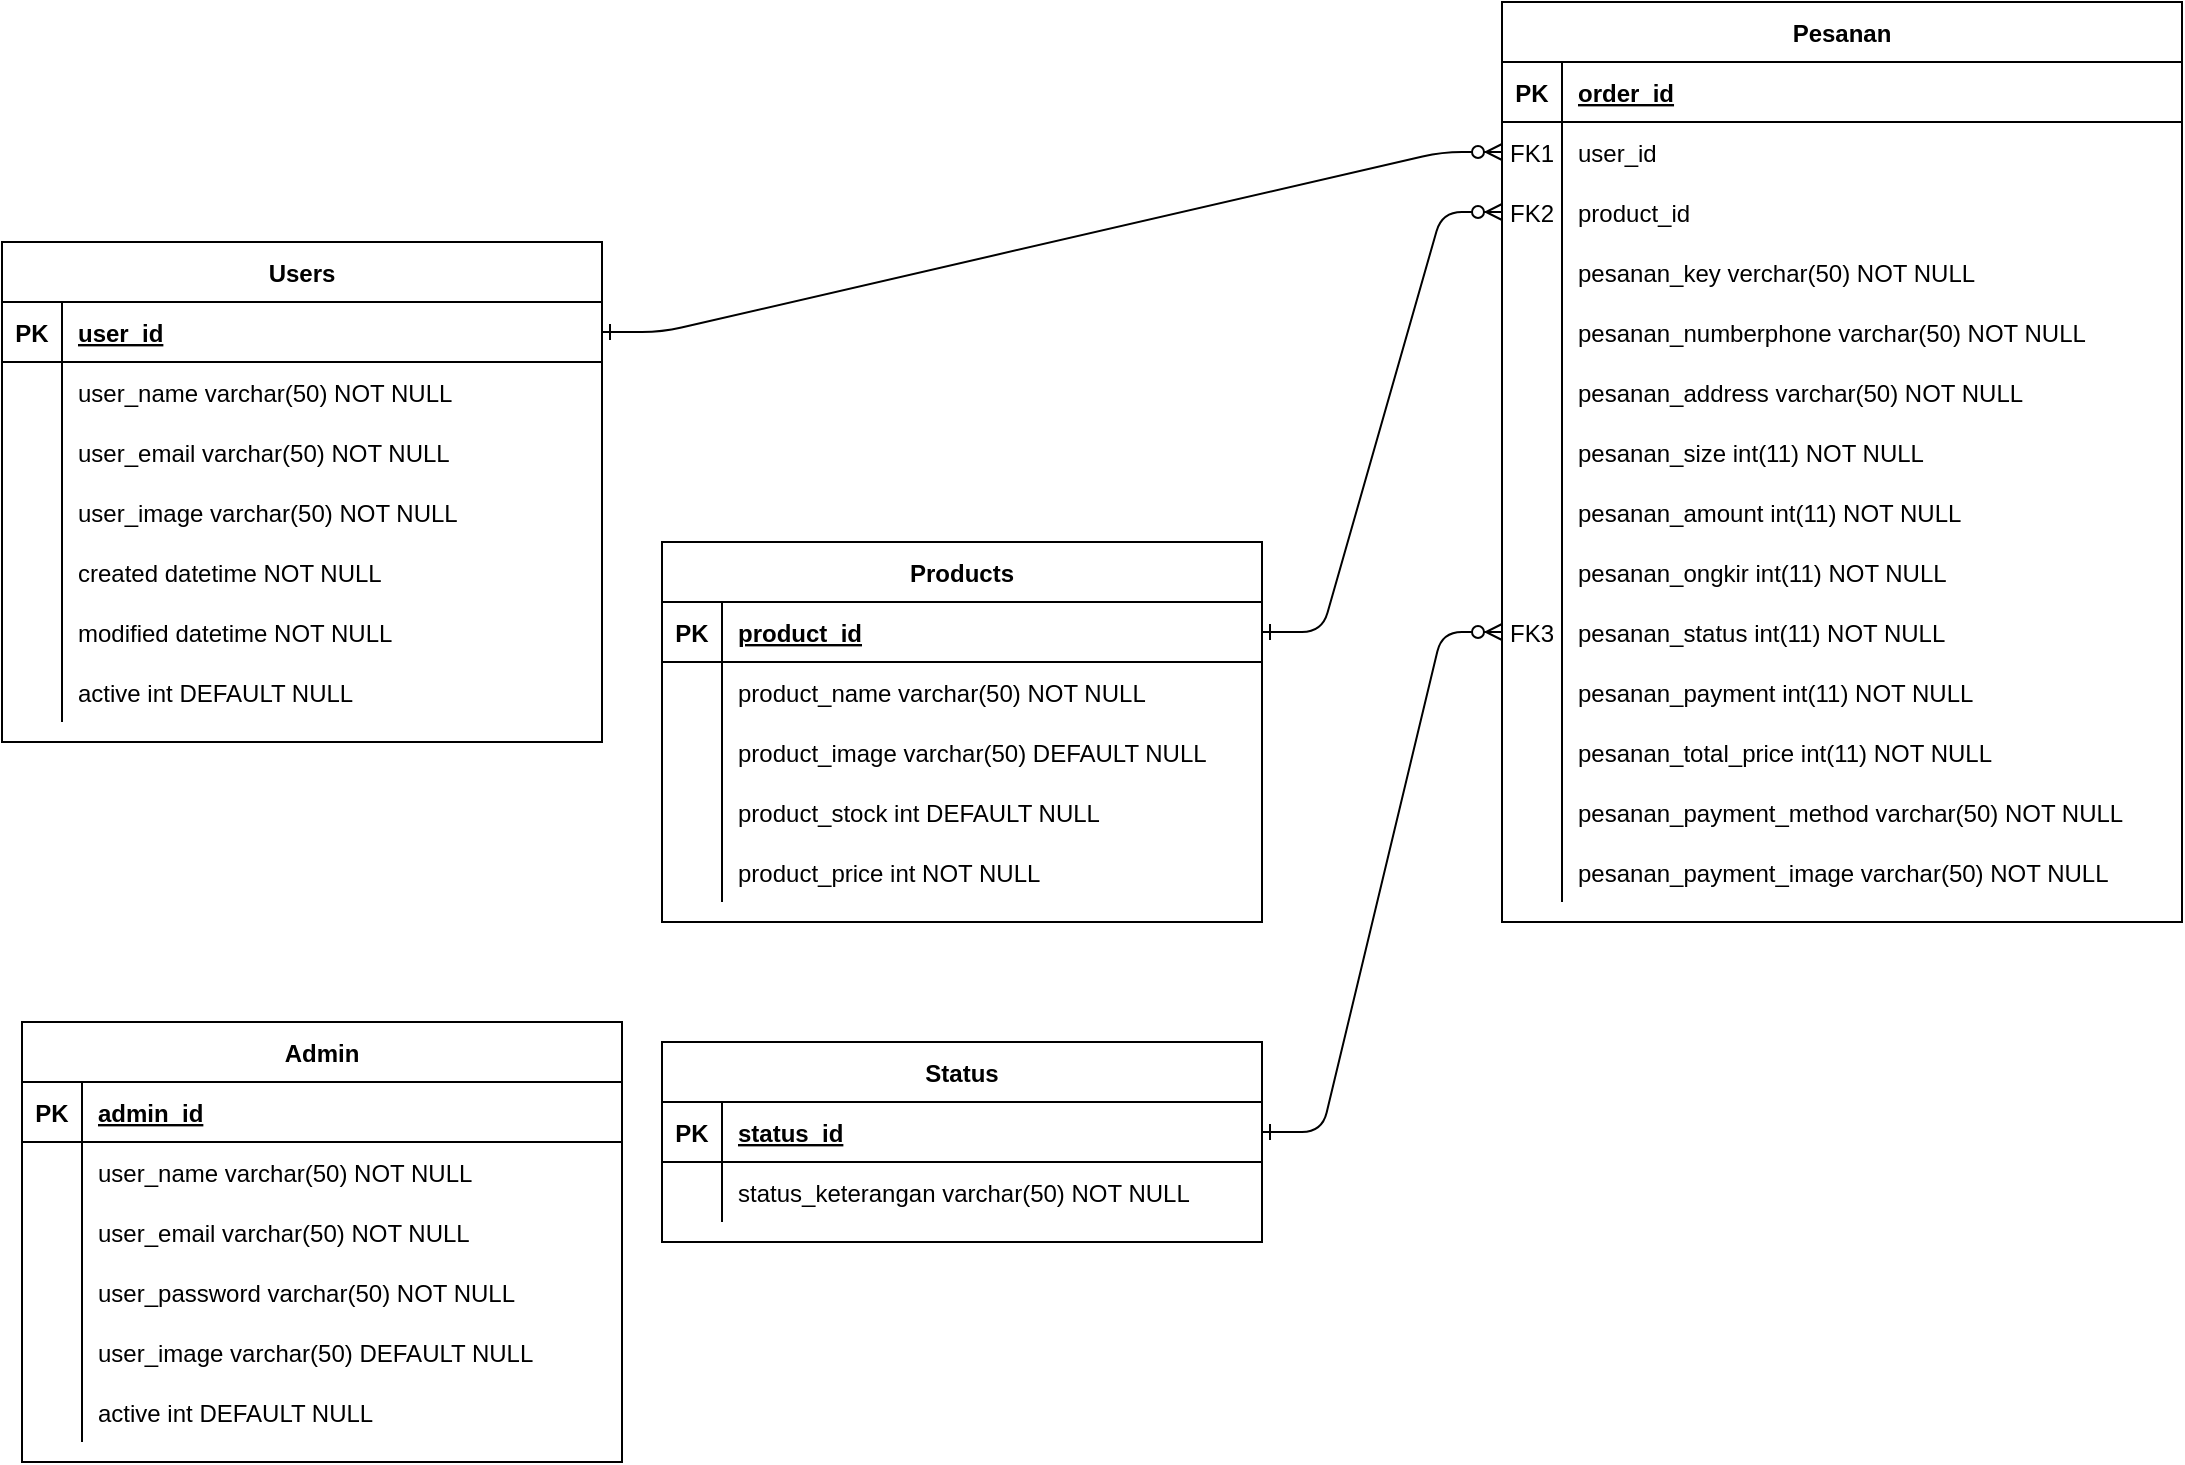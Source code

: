 <mxfile version="13.10.0" type="device"><diagram id="R2lEEEUBdFMjLlhIrx00" name="Page-1"><mxGraphModel dx="1422" dy="1894" grid="1" gridSize="10" guides="1" tooltips="1" connect="1" arrows="1" fold="1" page="1" pageScale="1" pageWidth="850" pageHeight="1100" math="0" shadow="0" extFonts="Permanent Marker^https://fonts.googleapis.com/css?family=Permanent+Marker"><root><mxCell id="0"/><mxCell id="1" parent="0"/><mxCell id="C-vyLk0tnHw3VtMMgP7b-1" value="" style="edgeStyle=entityRelationEdgeStyle;endArrow=ERzeroToMany;startArrow=ERone;endFill=1;startFill=0;" parent="1" source="C-vyLk0tnHw3VtMMgP7b-24" target="C-vyLk0tnHw3VtMMgP7b-6" edge="1"><mxGeometry width="100" height="100" relative="1" as="geometry"><mxPoint x="340" y="720" as="sourcePoint"/><mxPoint x="440" y="620" as="targetPoint"/></mxGeometry></mxCell><mxCell id="C-vyLk0tnHw3VtMMgP7b-23" value="Users" style="shape=table;startSize=30;container=1;collapsible=1;childLayout=tableLayout;fixedRows=1;rowLines=0;fontStyle=1;align=center;resizeLast=1;" parent="1" vertex="1"><mxGeometry x="30" y="40" width="300" height="250" as="geometry"/></mxCell><mxCell id="C-vyLk0tnHw3VtMMgP7b-24" value="" style="shape=partialRectangle;collapsible=0;dropTarget=0;pointerEvents=0;fillColor=none;points=[[0,0.5],[1,0.5]];portConstraint=eastwest;top=0;left=0;right=0;bottom=1;" parent="C-vyLk0tnHw3VtMMgP7b-23" vertex="1"><mxGeometry y="30" width="300" height="30" as="geometry"/></mxCell><mxCell id="C-vyLk0tnHw3VtMMgP7b-25" value="PK" style="shape=partialRectangle;overflow=hidden;connectable=0;fillColor=none;top=0;left=0;bottom=0;right=0;fontStyle=1;" parent="C-vyLk0tnHw3VtMMgP7b-24" vertex="1"><mxGeometry width="30" height="30" as="geometry"/></mxCell><mxCell id="C-vyLk0tnHw3VtMMgP7b-26" value="user_id" style="shape=partialRectangle;overflow=hidden;connectable=0;fillColor=none;top=0;left=0;bottom=0;right=0;align=left;spacingLeft=6;fontStyle=5;" parent="C-vyLk0tnHw3VtMMgP7b-24" vertex="1"><mxGeometry x="30" width="270" height="30" as="geometry"/></mxCell><mxCell id="PG5Bt8hjxtomY0JVg1Oq-4" value="" style="shape=partialRectangle;collapsible=0;dropTarget=0;pointerEvents=0;fillColor=none;points=[[0,0.5],[1,0.5]];portConstraint=eastwest;top=0;left=0;right=0;bottom=0;" parent="C-vyLk0tnHw3VtMMgP7b-23" vertex="1"><mxGeometry y="60" width="300" height="30" as="geometry"/></mxCell><mxCell id="PG5Bt8hjxtomY0JVg1Oq-5" value="" style="shape=partialRectangle;overflow=hidden;connectable=0;fillColor=none;top=0;left=0;bottom=0;right=0;" parent="PG5Bt8hjxtomY0JVg1Oq-4" vertex="1"><mxGeometry width="30" height="30" as="geometry"/></mxCell><mxCell id="PG5Bt8hjxtomY0JVg1Oq-6" value="user_name varchar(50) NOT NULL" style="shape=partialRectangle;overflow=hidden;connectable=0;fillColor=none;top=0;left=0;bottom=0;right=0;align=left;spacingLeft=6;" parent="PG5Bt8hjxtomY0JVg1Oq-4" vertex="1"><mxGeometry x="30" width="270" height="30" as="geometry"/></mxCell><mxCell id="PG5Bt8hjxtomY0JVg1Oq-7" value="" style="shape=partialRectangle;collapsible=0;dropTarget=0;pointerEvents=0;fillColor=none;points=[[0,0.5],[1,0.5]];portConstraint=eastwest;top=0;left=0;right=0;bottom=0;" parent="C-vyLk0tnHw3VtMMgP7b-23" vertex="1"><mxGeometry y="90" width="300" height="30" as="geometry"/></mxCell><mxCell id="PG5Bt8hjxtomY0JVg1Oq-8" value="" style="shape=partialRectangle;overflow=hidden;connectable=0;fillColor=none;top=0;left=0;bottom=0;right=0;" parent="PG5Bt8hjxtomY0JVg1Oq-7" vertex="1"><mxGeometry width="30" height="30" as="geometry"/></mxCell><mxCell id="PG5Bt8hjxtomY0JVg1Oq-9" value="user_email varchar(50) NOT NULL" style="shape=partialRectangle;overflow=hidden;connectable=0;fillColor=none;top=0;left=0;bottom=0;right=0;align=left;spacingLeft=6;" parent="PG5Bt8hjxtomY0JVg1Oq-7" vertex="1"><mxGeometry x="30" width="270" height="30" as="geometry"/></mxCell><mxCell id="PG5Bt8hjxtomY0JVg1Oq-13" value="" style="shape=partialRectangle;collapsible=0;dropTarget=0;pointerEvents=0;fillColor=none;points=[[0,0.5],[1,0.5]];portConstraint=eastwest;top=0;left=0;right=0;bottom=0;" parent="C-vyLk0tnHw3VtMMgP7b-23" vertex="1"><mxGeometry y="120" width="300" height="30" as="geometry"/></mxCell><mxCell id="PG5Bt8hjxtomY0JVg1Oq-14" value="" style="shape=partialRectangle;overflow=hidden;connectable=0;fillColor=none;top=0;left=0;bottom=0;right=0;" parent="PG5Bt8hjxtomY0JVg1Oq-13" vertex="1"><mxGeometry width="30" height="30" as="geometry"/></mxCell><mxCell id="PG5Bt8hjxtomY0JVg1Oq-15" value="user_image varchar(50) NOT NULL" style="shape=partialRectangle;overflow=hidden;connectable=0;fillColor=none;top=0;left=0;bottom=0;right=0;align=left;spacingLeft=6;" parent="PG5Bt8hjxtomY0JVg1Oq-13" vertex="1"><mxGeometry x="30" width="270" height="30" as="geometry"/></mxCell><mxCell id="PG5Bt8hjxtomY0JVg1Oq-25" value="" style="shape=partialRectangle;collapsible=0;dropTarget=0;pointerEvents=0;fillColor=none;points=[[0,0.5],[1,0.5]];portConstraint=eastwest;top=0;left=0;right=0;bottom=0;" parent="C-vyLk0tnHw3VtMMgP7b-23" vertex="1"><mxGeometry y="150" width="300" height="30" as="geometry"/></mxCell><mxCell id="PG5Bt8hjxtomY0JVg1Oq-26" value="" style="shape=partialRectangle;overflow=hidden;connectable=0;fillColor=none;top=0;left=0;bottom=0;right=0;" parent="PG5Bt8hjxtomY0JVg1Oq-25" vertex="1"><mxGeometry width="30" height="30" as="geometry"/></mxCell><mxCell id="PG5Bt8hjxtomY0JVg1Oq-27" value="created datetime NOT NULL" style="shape=partialRectangle;overflow=hidden;connectable=0;fillColor=none;top=0;left=0;bottom=0;right=0;align=left;spacingLeft=6;" parent="PG5Bt8hjxtomY0JVg1Oq-25" vertex="1"><mxGeometry x="30" width="270" height="30" as="geometry"/></mxCell><mxCell id="PG5Bt8hjxtomY0JVg1Oq-28" value="" style="shape=partialRectangle;collapsible=0;dropTarget=0;pointerEvents=0;fillColor=none;points=[[0,0.5],[1,0.5]];portConstraint=eastwest;top=0;left=0;right=0;bottom=0;" parent="C-vyLk0tnHw3VtMMgP7b-23" vertex="1"><mxGeometry y="180" width="300" height="30" as="geometry"/></mxCell><mxCell id="PG5Bt8hjxtomY0JVg1Oq-29" value="" style="shape=partialRectangle;overflow=hidden;connectable=0;fillColor=none;top=0;left=0;bottom=0;right=0;" parent="PG5Bt8hjxtomY0JVg1Oq-28" vertex="1"><mxGeometry width="30" height="30" as="geometry"/></mxCell><mxCell id="PG5Bt8hjxtomY0JVg1Oq-30" value="modified datetime NOT NULL" style="shape=partialRectangle;overflow=hidden;connectable=0;fillColor=none;top=0;left=0;bottom=0;right=0;align=left;spacingLeft=6;" parent="PG5Bt8hjxtomY0JVg1Oq-28" vertex="1"><mxGeometry x="30" width="270" height="30" as="geometry"/></mxCell><mxCell id="C-vyLk0tnHw3VtMMgP7b-27" value="" style="shape=partialRectangle;collapsible=0;dropTarget=0;pointerEvents=0;fillColor=none;points=[[0,0.5],[1,0.5]];portConstraint=eastwest;top=0;left=0;right=0;bottom=0;" parent="C-vyLk0tnHw3VtMMgP7b-23" vertex="1"><mxGeometry y="210" width="300" height="30" as="geometry"/></mxCell><mxCell id="C-vyLk0tnHw3VtMMgP7b-28" value="" style="shape=partialRectangle;overflow=hidden;connectable=0;fillColor=none;top=0;left=0;bottom=0;right=0;" parent="C-vyLk0tnHw3VtMMgP7b-27" vertex="1"><mxGeometry width="30" height="30" as="geometry"/></mxCell><mxCell id="C-vyLk0tnHw3VtMMgP7b-29" value="active int DEFAULT NULL" style="shape=partialRectangle;overflow=hidden;connectable=0;fillColor=none;top=0;left=0;bottom=0;right=0;align=left;spacingLeft=6;" parent="C-vyLk0tnHw3VtMMgP7b-27" vertex="1"><mxGeometry x="30" width="270" height="30" as="geometry"/></mxCell><mxCell id="C-vyLk0tnHw3VtMMgP7b-2" value="Pesanan" style="shape=table;startSize=30;container=1;collapsible=1;childLayout=tableLayout;fixedRows=1;rowLines=0;fontStyle=1;align=center;resizeLast=1;" parent="1" vertex="1"><mxGeometry x="780" y="-80" width="340" height="460" as="geometry"/></mxCell><mxCell id="C-vyLk0tnHw3VtMMgP7b-3" value="" style="shape=partialRectangle;collapsible=0;dropTarget=0;pointerEvents=0;fillColor=none;points=[[0,0.5],[1,0.5]];portConstraint=eastwest;top=0;left=0;right=0;bottom=1;" parent="C-vyLk0tnHw3VtMMgP7b-2" vertex="1"><mxGeometry y="30" width="340" height="30" as="geometry"/></mxCell><mxCell id="C-vyLk0tnHw3VtMMgP7b-4" value="PK" style="shape=partialRectangle;overflow=hidden;connectable=0;fillColor=none;top=0;left=0;bottom=0;right=0;fontStyle=1;" parent="C-vyLk0tnHw3VtMMgP7b-3" vertex="1"><mxGeometry width="30" height="30" as="geometry"/></mxCell><mxCell id="C-vyLk0tnHw3VtMMgP7b-5" value="order_id" style="shape=partialRectangle;overflow=hidden;connectable=0;fillColor=none;top=0;left=0;bottom=0;right=0;align=left;spacingLeft=6;fontStyle=5;" parent="C-vyLk0tnHw3VtMMgP7b-3" vertex="1"><mxGeometry x="30" width="310" height="30" as="geometry"/></mxCell><mxCell id="C-vyLk0tnHw3VtMMgP7b-6" value="" style="shape=partialRectangle;collapsible=0;dropTarget=0;pointerEvents=0;fillColor=none;points=[[0,0.5],[1,0.5]];portConstraint=eastwest;top=0;left=0;right=0;bottom=0;" parent="C-vyLk0tnHw3VtMMgP7b-2" vertex="1"><mxGeometry y="60" width="340" height="30" as="geometry"/></mxCell><mxCell id="C-vyLk0tnHw3VtMMgP7b-7" value="FK1" style="shape=partialRectangle;overflow=hidden;connectable=0;fillColor=none;top=0;left=0;bottom=0;right=0;" parent="C-vyLk0tnHw3VtMMgP7b-6" vertex="1"><mxGeometry width="30" height="30" as="geometry"/></mxCell><mxCell id="C-vyLk0tnHw3VtMMgP7b-8" value="user_id" style="shape=partialRectangle;overflow=hidden;connectable=0;fillColor=none;top=0;left=0;bottom=0;right=0;align=left;spacingLeft=6;" parent="C-vyLk0tnHw3VtMMgP7b-6" vertex="1"><mxGeometry x="30" width="310" height="30" as="geometry"/></mxCell><mxCell id="_f_wypwSxFMwuRhls_3A-1" value="" style="shape=partialRectangle;collapsible=0;dropTarget=0;pointerEvents=0;fillColor=none;points=[[0,0.5],[1,0.5]];portConstraint=eastwest;top=0;left=0;right=0;bottom=0;" parent="C-vyLk0tnHw3VtMMgP7b-2" vertex="1"><mxGeometry y="90" width="340" height="30" as="geometry"/></mxCell><mxCell id="_f_wypwSxFMwuRhls_3A-2" value="FK2" style="shape=partialRectangle;overflow=hidden;connectable=0;fillColor=none;top=0;left=0;bottom=0;right=0;" parent="_f_wypwSxFMwuRhls_3A-1" vertex="1"><mxGeometry width="30" height="30" as="geometry"/></mxCell><mxCell id="_f_wypwSxFMwuRhls_3A-3" value="product_id" style="shape=partialRectangle;overflow=hidden;connectable=0;fillColor=none;top=0;left=0;bottom=0;right=0;align=left;spacingLeft=6;" parent="_f_wypwSxFMwuRhls_3A-1" vertex="1"><mxGeometry x="30" width="310" height="30" as="geometry"/></mxCell><mxCell id="TwLHxRmHQRNex62HKPTP-4" value="" style="shape=partialRectangle;collapsible=0;dropTarget=0;pointerEvents=0;fillColor=none;points=[[0,0.5],[1,0.5]];portConstraint=eastwest;top=0;left=0;right=0;bottom=0;" parent="C-vyLk0tnHw3VtMMgP7b-2" vertex="1"><mxGeometry y="120" width="340" height="30" as="geometry"/></mxCell><mxCell id="TwLHxRmHQRNex62HKPTP-5" value="" style="shape=partialRectangle;overflow=hidden;connectable=0;fillColor=none;top=0;left=0;bottom=0;right=0;" parent="TwLHxRmHQRNex62HKPTP-4" vertex="1"><mxGeometry width="30" height="30" as="geometry"/></mxCell><mxCell id="TwLHxRmHQRNex62HKPTP-6" value="pesanan_key verchar(50) NOT NULL" style="shape=partialRectangle;overflow=hidden;connectable=0;fillColor=none;top=0;left=0;bottom=0;right=0;align=left;spacingLeft=6;" parent="TwLHxRmHQRNex62HKPTP-4" vertex="1"><mxGeometry x="30" width="310" height="30" as="geometry"/></mxCell><mxCell id="TwLHxRmHQRNex62HKPTP-7" value="" style="shape=partialRectangle;collapsible=0;dropTarget=0;pointerEvents=0;fillColor=none;points=[[0,0.5],[1,0.5]];portConstraint=eastwest;top=0;left=0;right=0;bottom=0;" parent="C-vyLk0tnHw3VtMMgP7b-2" vertex="1"><mxGeometry y="150" width="340" height="30" as="geometry"/></mxCell><mxCell id="TwLHxRmHQRNex62HKPTP-8" value="" style="shape=partialRectangle;overflow=hidden;connectable=0;fillColor=none;top=0;left=0;bottom=0;right=0;" parent="TwLHxRmHQRNex62HKPTP-7" vertex="1"><mxGeometry width="30" height="30" as="geometry"/></mxCell><mxCell id="TwLHxRmHQRNex62HKPTP-9" value="pesanan_numberphone varchar(50) NOT NULL" style="shape=partialRectangle;overflow=hidden;connectable=0;fillColor=none;top=0;left=0;bottom=0;right=0;align=left;spacingLeft=6;" parent="TwLHxRmHQRNex62HKPTP-7" vertex="1"><mxGeometry x="30" width="310" height="30" as="geometry"/></mxCell><mxCell id="_f_wypwSxFMwuRhls_3A-4" value="" style="shape=partialRectangle;collapsible=0;dropTarget=0;pointerEvents=0;fillColor=none;points=[[0,0.5],[1,0.5]];portConstraint=eastwest;top=0;left=0;right=0;bottom=0;" parent="C-vyLk0tnHw3VtMMgP7b-2" vertex="1"><mxGeometry y="180" width="340" height="30" as="geometry"/></mxCell><mxCell id="_f_wypwSxFMwuRhls_3A-5" value="" style="shape=partialRectangle;overflow=hidden;connectable=0;fillColor=none;top=0;left=0;bottom=0;right=0;" parent="_f_wypwSxFMwuRhls_3A-4" vertex="1"><mxGeometry width="30" height="30" as="geometry"/></mxCell><mxCell id="_f_wypwSxFMwuRhls_3A-6" value="pesanan_address varchar(50) NOT NULL" style="shape=partialRectangle;overflow=hidden;connectable=0;fillColor=none;top=0;left=0;bottom=0;right=0;align=left;spacingLeft=6;" parent="_f_wypwSxFMwuRhls_3A-4" vertex="1"><mxGeometry x="30" width="310" height="30" as="geometry"/></mxCell><mxCell id="PG5Bt8hjxtomY0JVg1Oq-49" value="" style="shape=partialRectangle;collapsible=0;dropTarget=0;pointerEvents=0;fillColor=none;points=[[0,0.5],[1,0.5]];portConstraint=eastwest;top=0;left=0;right=0;bottom=0;" parent="C-vyLk0tnHw3VtMMgP7b-2" vertex="1"><mxGeometry y="210" width="340" height="30" as="geometry"/></mxCell><mxCell id="PG5Bt8hjxtomY0JVg1Oq-50" value="" style="shape=partialRectangle;overflow=hidden;connectable=0;fillColor=none;top=0;left=0;bottom=0;right=0;" parent="PG5Bt8hjxtomY0JVg1Oq-49" vertex="1"><mxGeometry width="30" height="30" as="geometry"/></mxCell><mxCell id="PG5Bt8hjxtomY0JVg1Oq-51" value="pesanan_size int(11) NOT NULL" style="shape=partialRectangle;overflow=hidden;connectable=0;fillColor=none;top=0;left=0;bottom=0;right=0;align=left;spacingLeft=6;" parent="PG5Bt8hjxtomY0JVg1Oq-49" vertex="1"><mxGeometry x="30" width="310" height="30" as="geometry"/></mxCell><mxCell id="_f_wypwSxFMwuRhls_3A-7" value="" style="shape=partialRectangle;collapsible=0;dropTarget=0;pointerEvents=0;fillColor=none;points=[[0,0.5],[1,0.5]];portConstraint=eastwest;top=0;left=0;right=0;bottom=0;" parent="C-vyLk0tnHw3VtMMgP7b-2" vertex="1"><mxGeometry y="240" width="340" height="30" as="geometry"/></mxCell><mxCell id="_f_wypwSxFMwuRhls_3A-8" value="" style="shape=partialRectangle;overflow=hidden;connectable=0;fillColor=none;top=0;left=0;bottom=0;right=0;" parent="_f_wypwSxFMwuRhls_3A-7" vertex="1"><mxGeometry width="30" height="30" as="geometry"/></mxCell><mxCell id="_f_wypwSxFMwuRhls_3A-9" value="pesanan_amount int(11) NOT NULL" style="shape=partialRectangle;overflow=hidden;connectable=0;fillColor=none;top=0;left=0;bottom=0;right=0;align=left;spacingLeft=6;" parent="_f_wypwSxFMwuRhls_3A-7" vertex="1"><mxGeometry x="30" width="310" height="30" as="geometry"/></mxCell><mxCell id="_f_wypwSxFMwuRhls_3A-10" value="" style="shape=partialRectangle;collapsible=0;dropTarget=0;pointerEvents=0;fillColor=none;points=[[0,0.5],[1,0.5]];portConstraint=eastwest;top=0;left=0;right=0;bottom=0;" parent="C-vyLk0tnHw3VtMMgP7b-2" vertex="1"><mxGeometry y="270" width="340" height="30" as="geometry"/></mxCell><mxCell id="_f_wypwSxFMwuRhls_3A-11" value="" style="shape=partialRectangle;overflow=hidden;connectable=0;fillColor=none;top=0;left=0;bottom=0;right=0;" parent="_f_wypwSxFMwuRhls_3A-10" vertex="1"><mxGeometry width="30" height="30" as="geometry"/></mxCell><mxCell id="_f_wypwSxFMwuRhls_3A-12" value="pesanan_ongkir int(11) NOT NULL" style="shape=partialRectangle;overflow=hidden;connectable=0;fillColor=none;top=0;left=0;bottom=0;right=0;align=left;spacingLeft=6;" parent="_f_wypwSxFMwuRhls_3A-10" vertex="1"><mxGeometry x="30" width="310" height="30" as="geometry"/></mxCell><mxCell id="_f_wypwSxFMwuRhls_3A-13" value="" style="shape=partialRectangle;collapsible=0;dropTarget=0;pointerEvents=0;fillColor=none;points=[[0,0.5],[1,0.5]];portConstraint=eastwest;top=0;left=0;right=0;bottom=0;" parent="C-vyLk0tnHw3VtMMgP7b-2" vertex="1"><mxGeometry y="300" width="340" height="30" as="geometry"/></mxCell><mxCell id="_f_wypwSxFMwuRhls_3A-14" value="FK3" style="shape=partialRectangle;overflow=hidden;connectable=0;fillColor=none;top=0;left=0;bottom=0;right=0;" parent="_f_wypwSxFMwuRhls_3A-13" vertex="1"><mxGeometry width="30" height="30" as="geometry"/></mxCell><mxCell id="_f_wypwSxFMwuRhls_3A-15" value="pesanan_status int(11) NOT NULL" style="shape=partialRectangle;overflow=hidden;connectable=0;fillColor=none;top=0;left=0;bottom=0;right=0;align=left;spacingLeft=6;" parent="_f_wypwSxFMwuRhls_3A-13" vertex="1"><mxGeometry x="30" width="310" height="30" as="geometry"/></mxCell><mxCell id="_f_wypwSxFMwuRhls_3A-19" value="" style="shape=partialRectangle;collapsible=0;dropTarget=0;pointerEvents=0;fillColor=none;points=[[0,0.5],[1,0.5]];portConstraint=eastwest;top=0;left=0;right=0;bottom=0;" parent="C-vyLk0tnHw3VtMMgP7b-2" vertex="1"><mxGeometry y="330" width="340" height="30" as="geometry"/></mxCell><mxCell id="_f_wypwSxFMwuRhls_3A-20" value="" style="shape=partialRectangle;overflow=hidden;connectable=0;fillColor=none;top=0;left=0;bottom=0;right=0;" parent="_f_wypwSxFMwuRhls_3A-19" vertex="1"><mxGeometry width="30" height="30" as="geometry"/></mxCell><mxCell id="_f_wypwSxFMwuRhls_3A-21" value="pesanan_payment int(11) NOT NULL" style="shape=partialRectangle;overflow=hidden;connectable=0;fillColor=none;top=0;left=0;bottom=0;right=0;align=left;spacingLeft=6;" parent="_f_wypwSxFMwuRhls_3A-19" vertex="1"><mxGeometry x="30" width="310" height="30" as="geometry"/></mxCell><mxCell id="_f_wypwSxFMwuRhls_3A-22" value="" style="shape=partialRectangle;collapsible=0;dropTarget=0;pointerEvents=0;fillColor=none;points=[[0,0.5],[1,0.5]];portConstraint=eastwest;top=0;left=0;right=0;bottom=0;" parent="C-vyLk0tnHw3VtMMgP7b-2" vertex="1"><mxGeometry y="360" width="340" height="30" as="geometry"/></mxCell><mxCell id="_f_wypwSxFMwuRhls_3A-23" value="" style="shape=partialRectangle;overflow=hidden;connectable=0;fillColor=none;top=0;left=0;bottom=0;right=0;" parent="_f_wypwSxFMwuRhls_3A-22" vertex="1"><mxGeometry width="30" height="30" as="geometry"/></mxCell><mxCell id="_f_wypwSxFMwuRhls_3A-24" value="pesanan_total_price int(11) NOT NULL" style="shape=partialRectangle;overflow=hidden;connectable=0;fillColor=none;top=0;left=0;bottom=0;right=0;align=left;spacingLeft=6;" parent="_f_wypwSxFMwuRhls_3A-22" vertex="1"><mxGeometry x="30" width="310" height="30" as="geometry"/></mxCell><mxCell id="_f_wypwSxFMwuRhls_3A-25" value="" style="shape=partialRectangle;collapsible=0;dropTarget=0;pointerEvents=0;fillColor=none;points=[[0,0.5],[1,0.5]];portConstraint=eastwest;top=0;left=0;right=0;bottom=0;" parent="C-vyLk0tnHw3VtMMgP7b-2" vertex="1"><mxGeometry y="390" width="340" height="30" as="geometry"/></mxCell><mxCell id="_f_wypwSxFMwuRhls_3A-26" value="" style="shape=partialRectangle;overflow=hidden;connectable=0;fillColor=none;top=0;left=0;bottom=0;right=0;" parent="_f_wypwSxFMwuRhls_3A-25" vertex="1"><mxGeometry width="30" height="30" as="geometry"/></mxCell><mxCell id="_f_wypwSxFMwuRhls_3A-27" value="pesanan_payment_method varchar(50) NOT NULL" style="shape=partialRectangle;overflow=hidden;connectable=0;fillColor=none;top=0;left=0;bottom=0;right=0;align=left;spacingLeft=6;" parent="_f_wypwSxFMwuRhls_3A-25" vertex="1"><mxGeometry x="30" width="310" height="30" as="geometry"/></mxCell><mxCell id="_f_wypwSxFMwuRhls_3A-28" value="" style="shape=partialRectangle;collapsible=0;dropTarget=0;pointerEvents=0;fillColor=none;points=[[0,0.5],[1,0.5]];portConstraint=eastwest;top=0;left=0;right=0;bottom=0;" parent="C-vyLk0tnHw3VtMMgP7b-2" vertex="1"><mxGeometry y="420" width="340" height="30" as="geometry"/></mxCell><mxCell id="_f_wypwSxFMwuRhls_3A-29" value="" style="shape=partialRectangle;overflow=hidden;connectable=0;fillColor=none;top=0;left=0;bottom=0;right=0;" parent="_f_wypwSxFMwuRhls_3A-28" vertex="1"><mxGeometry width="30" height="30" as="geometry"/></mxCell><mxCell id="_f_wypwSxFMwuRhls_3A-30" value="pesanan_payment_image varchar(50) NOT NULL" style="shape=partialRectangle;overflow=hidden;connectable=0;fillColor=none;top=0;left=0;bottom=0;right=0;align=left;spacingLeft=6;" parent="_f_wypwSxFMwuRhls_3A-28" vertex="1"><mxGeometry x="30" width="310" height="30" as="geometry"/></mxCell><mxCell id="ojzOFvTDIGT83U6jrWpp-28" value="Admin" style="shape=table;startSize=30;container=1;collapsible=1;childLayout=tableLayout;fixedRows=1;rowLines=0;fontStyle=1;align=center;resizeLast=1;" parent="1" vertex="1"><mxGeometry x="40" y="430" width="300" height="220" as="geometry"/></mxCell><mxCell id="ojzOFvTDIGT83U6jrWpp-29" value="" style="shape=partialRectangle;collapsible=0;dropTarget=0;pointerEvents=0;fillColor=none;points=[[0,0.5],[1,0.5]];portConstraint=eastwest;top=0;left=0;right=0;bottom=1;" parent="ojzOFvTDIGT83U6jrWpp-28" vertex="1"><mxGeometry y="30" width="300" height="30" as="geometry"/></mxCell><mxCell id="ojzOFvTDIGT83U6jrWpp-30" value="PK" style="shape=partialRectangle;overflow=hidden;connectable=0;fillColor=none;top=0;left=0;bottom=0;right=0;fontStyle=1;" parent="ojzOFvTDIGT83U6jrWpp-29" vertex="1"><mxGeometry width="30" height="30" as="geometry"/></mxCell><mxCell id="ojzOFvTDIGT83U6jrWpp-31" value="admin_id" style="shape=partialRectangle;overflow=hidden;connectable=0;fillColor=none;top=0;left=0;bottom=0;right=0;align=left;spacingLeft=6;fontStyle=5;" parent="ojzOFvTDIGT83U6jrWpp-29" vertex="1"><mxGeometry x="30" width="270" height="30" as="geometry"/></mxCell><mxCell id="ojzOFvTDIGT83U6jrWpp-32" value="" style="shape=partialRectangle;collapsible=0;dropTarget=0;pointerEvents=0;fillColor=none;points=[[0,0.5],[1,0.5]];portConstraint=eastwest;top=0;left=0;right=0;bottom=0;" parent="ojzOFvTDIGT83U6jrWpp-28" vertex="1"><mxGeometry y="60" width="300" height="30" as="geometry"/></mxCell><mxCell id="ojzOFvTDIGT83U6jrWpp-33" value="" style="shape=partialRectangle;overflow=hidden;connectable=0;fillColor=none;top=0;left=0;bottom=0;right=0;" parent="ojzOFvTDIGT83U6jrWpp-32" vertex="1"><mxGeometry width="30" height="30" as="geometry"/></mxCell><mxCell id="ojzOFvTDIGT83U6jrWpp-34" value="user_name varchar(50) NOT NULL" style="shape=partialRectangle;overflow=hidden;connectable=0;fillColor=none;top=0;left=0;bottom=0;right=0;align=left;spacingLeft=6;" parent="ojzOFvTDIGT83U6jrWpp-32" vertex="1"><mxGeometry x="30" width="270" height="30" as="geometry"/></mxCell><mxCell id="ojzOFvTDIGT83U6jrWpp-35" value="" style="shape=partialRectangle;collapsible=0;dropTarget=0;pointerEvents=0;fillColor=none;points=[[0,0.5],[1,0.5]];portConstraint=eastwest;top=0;left=0;right=0;bottom=0;" parent="ojzOFvTDIGT83U6jrWpp-28" vertex="1"><mxGeometry y="90" width="300" height="30" as="geometry"/></mxCell><mxCell id="ojzOFvTDIGT83U6jrWpp-36" value="" style="shape=partialRectangle;overflow=hidden;connectable=0;fillColor=none;top=0;left=0;bottom=0;right=0;" parent="ojzOFvTDIGT83U6jrWpp-35" vertex="1"><mxGeometry width="30" height="30" as="geometry"/></mxCell><mxCell id="ojzOFvTDIGT83U6jrWpp-37" value="user_email varchar(50) NOT NULL" style="shape=partialRectangle;overflow=hidden;connectable=0;fillColor=none;top=0;left=0;bottom=0;right=0;align=left;spacingLeft=6;" parent="ojzOFvTDIGT83U6jrWpp-35" vertex="1"><mxGeometry x="30" width="270" height="30" as="geometry"/></mxCell><mxCell id="ojzOFvTDIGT83U6jrWpp-38" value="" style="shape=partialRectangle;collapsible=0;dropTarget=0;pointerEvents=0;fillColor=none;points=[[0,0.5],[1,0.5]];portConstraint=eastwest;top=0;left=0;right=0;bottom=0;" parent="ojzOFvTDIGT83U6jrWpp-28" vertex="1"><mxGeometry y="120" width="300" height="30" as="geometry"/></mxCell><mxCell id="ojzOFvTDIGT83U6jrWpp-39" value="" style="shape=partialRectangle;overflow=hidden;connectable=0;fillColor=none;top=0;left=0;bottom=0;right=0;" parent="ojzOFvTDIGT83U6jrWpp-38" vertex="1"><mxGeometry width="30" height="30" as="geometry"/></mxCell><mxCell id="ojzOFvTDIGT83U6jrWpp-40" value="user_password varchar(50) NOT NULL" style="shape=partialRectangle;overflow=hidden;connectable=0;fillColor=none;top=0;left=0;bottom=0;right=0;align=left;spacingLeft=6;" parent="ojzOFvTDIGT83U6jrWpp-38" vertex="1"><mxGeometry x="30" width="270" height="30" as="geometry"/></mxCell><mxCell id="ojzOFvTDIGT83U6jrWpp-41" value="" style="shape=partialRectangle;collapsible=0;dropTarget=0;pointerEvents=0;fillColor=none;points=[[0,0.5],[1,0.5]];portConstraint=eastwest;top=0;left=0;right=0;bottom=0;" parent="ojzOFvTDIGT83U6jrWpp-28" vertex="1"><mxGeometry y="150" width="300" height="30" as="geometry"/></mxCell><mxCell id="ojzOFvTDIGT83U6jrWpp-42" value="" style="shape=partialRectangle;overflow=hidden;connectable=0;fillColor=none;top=0;left=0;bottom=0;right=0;" parent="ojzOFvTDIGT83U6jrWpp-41" vertex="1"><mxGeometry width="30" height="30" as="geometry"/></mxCell><mxCell id="ojzOFvTDIGT83U6jrWpp-43" value="user_image varchar(50) DEFAULT NULL" style="shape=partialRectangle;overflow=hidden;connectable=0;fillColor=none;top=0;left=0;bottom=0;right=0;align=left;spacingLeft=6;" parent="ojzOFvTDIGT83U6jrWpp-41" vertex="1"><mxGeometry x="30" width="270" height="30" as="geometry"/></mxCell><mxCell id="ojzOFvTDIGT83U6jrWpp-56" value="" style="shape=partialRectangle;collapsible=0;dropTarget=0;pointerEvents=0;fillColor=none;points=[[0,0.5],[1,0.5]];portConstraint=eastwest;top=0;left=0;right=0;bottom=0;" parent="ojzOFvTDIGT83U6jrWpp-28" vertex="1"><mxGeometry y="180" width="300" height="30" as="geometry"/></mxCell><mxCell id="ojzOFvTDIGT83U6jrWpp-57" value="" style="shape=partialRectangle;overflow=hidden;connectable=0;fillColor=none;top=0;left=0;bottom=0;right=0;" parent="ojzOFvTDIGT83U6jrWpp-56" vertex="1"><mxGeometry width="30" height="30" as="geometry"/></mxCell><mxCell id="ojzOFvTDIGT83U6jrWpp-58" value="active int DEFAULT NULL" style="shape=partialRectangle;overflow=hidden;connectable=0;fillColor=none;top=0;left=0;bottom=0;right=0;align=left;spacingLeft=6;" parent="ojzOFvTDIGT83U6jrWpp-56" vertex="1"><mxGeometry x="30" width="270" height="30" as="geometry"/></mxCell><mxCell id="C-vyLk0tnHw3VtMMgP7b-13" value="Products" style="shape=table;startSize=30;container=1;collapsible=1;childLayout=tableLayout;fixedRows=1;rowLines=0;fontStyle=1;align=center;resizeLast=1;" parent="1" vertex="1"><mxGeometry x="360" y="190" width="300" height="190" as="geometry"/></mxCell><mxCell id="C-vyLk0tnHw3VtMMgP7b-14" value="" style="shape=partialRectangle;collapsible=0;dropTarget=0;pointerEvents=0;fillColor=none;points=[[0,0.5],[1,0.5]];portConstraint=eastwest;top=0;left=0;right=0;bottom=1;" parent="C-vyLk0tnHw3VtMMgP7b-13" vertex="1"><mxGeometry y="30" width="300" height="30" as="geometry"/></mxCell><mxCell id="C-vyLk0tnHw3VtMMgP7b-15" value="PK" style="shape=partialRectangle;overflow=hidden;connectable=0;fillColor=none;top=0;left=0;bottom=0;right=0;fontStyle=1;" parent="C-vyLk0tnHw3VtMMgP7b-14" vertex="1"><mxGeometry width="30" height="30" as="geometry"/></mxCell><mxCell id="C-vyLk0tnHw3VtMMgP7b-16" value="product_id" style="shape=partialRectangle;overflow=hidden;connectable=0;fillColor=none;top=0;left=0;bottom=0;right=0;align=left;spacingLeft=6;fontStyle=5;" parent="C-vyLk0tnHw3VtMMgP7b-14" vertex="1"><mxGeometry x="30" width="270" height="30" as="geometry"/></mxCell><mxCell id="PG5Bt8hjxtomY0JVg1Oq-40" value="" style="shape=partialRectangle;collapsible=0;dropTarget=0;pointerEvents=0;fillColor=none;points=[[0,0.5],[1,0.5]];portConstraint=eastwest;top=0;left=0;right=0;bottom=0;" parent="C-vyLk0tnHw3VtMMgP7b-13" vertex="1"><mxGeometry y="60" width="300" height="30" as="geometry"/></mxCell><mxCell id="PG5Bt8hjxtomY0JVg1Oq-41" value="" style="shape=partialRectangle;overflow=hidden;connectable=0;fillColor=none;top=0;left=0;bottom=0;right=0;" parent="PG5Bt8hjxtomY0JVg1Oq-40" vertex="1"><mxGeometry width="30" height="30" as="geometry"/></mxCell><mxCell id="PG5Bt8hjxtomY0JVg1Oq-42" value="product_name varchar(50) NOT NULL" style="shape=partialRectangle;overflow=hidden;connectable=0;fillColor=none;top=0;left=0;bottom=0;right=0;align=left;spacingLeft=6;" parent="PG5Bt8hjxtomY0JVg1Oq-40" vertex="1"><mxGeometry x="30" width="270" height="30" as="geometry"/></mxCell><mxCell id="PG5Bt8hjxtomY0JVg1Oq-43" value="" style="shape=partialRectangle;collapsible=0;dropTarget=0;pointerEvents=0;fillColor=none;points=[[0,0.5],[1,0.5]];portConstraint=eastwest;top=0;left=0;right=0;bottom=0;" parent="C-vyLk0tnHw3VtMMgP7b-13" vertex="1"><mxGeometry y="90" width="300" height="30" as="geometry"/></mxCell><mxCell id="PG5Bt8hjxtomY0JVg1Oq-44" value="" style="shape=partialRectangle;overflow=hidden;connectable=0;fillColor=none;top=0;left=0;bottom=0;right=0;" parent="PG5Bt8hjxtomY0JVg1Oq-43" vertex="1"><mxGeometry width="30" height="30" as="geometry"/></mxCell><mxCell id="PG5Bt8hjxtomY0JVg1Oq-45" value="product_image varchar(50) DEFAULT NULL" style="shape=partialRectangle;overflow=hidden;connectable=0;fillColor=none;top=0;left=0;bottom=0;right=0;align=left;spacingLeft=6;" parent="PG5Bt8hjxtomY0JVg1Oq-43" vertex="1"><mxGeometry x="30" width="270" height="30" as="geometry"/></mxCell><mxCell id="PG5Bt8hjxtomY0JVg1Oq-31" value="" style="shape=partialRectangle;collapsible=0;dropTarget=0;pointerEvents=0;fillColor=none;points=[[0,0.5],[1,0.5]];portConstraint=eastwest;top=0;left=0;right=0;bottom=0;" parent="C-vyLk0tnHw3VtMMgP7b-13" vertex="1"><mxGeometry y="120" width="300" height="30" as="geometry"/></mxCell><mxCell id="PG5Bt8hjxtomY0JVg1Oq-32" value="" style="shape=partialRectangle;overflow=hidden;connectable=0;fillColor=none;top=0;left=0;bottom=0;right=0;" parent="PG5Bt8hjxtomY0JVg1Oq-31" vertex="1"><mxGeometry width="30" height="30" as="geometry"/></mxCell><mxCell id="PG5Bt8hjxtomY0JVg1Oq-33" value="product_stock int DEFAULT NULL" style="shape=partialRectangle;overflow=hidden;connectable=0;fillColor=none;top=0;left=0;bottom=0;right=0;align=left;spacingLeft=6;" parent="PG5Bt8hjxtomY0JVg1Oq-31" vertex="1"><mxGeometry x="30" width="270" height="30" as="geometry"/></mxCell><mxCell id="PG5Bt8hjxtomY0JVg1Oq-34" value="" style="shape=partialRectangle;collapsible=0;dropTarget=0;pointerEvents=0;fillColor=none;points=[[0,0.5],[1,0.5]];portConstraint=eastwest;top=0;left=0;right=0;bottom=0;" parent="C-vyLk0tnHw3VtMMgP7b-13" vertex="1"><mxGeometry y="150" width="300" height="30" as="geometry"/></mxCell><mxCell id="PG5Bt8hjxtomY0JVg1Oq-35" value="" style="shape=partialRectangle;overflow=hidden;connectable=0;fillColor=none;top=0;left=0;bottom=0;right=0;" parent="PG5Bt8hjxtomY0JVg1Oq-34" vertex="1"><mxGeometry width="30" height="30" as="geometry"/></mxCell><mxCell id="PG5Bt8hjxtomY0JVg1Oq-36" value="product_price int NOT NULL" style="shape=partialRectangle;overflow=hidden;connectable=0;fillColor=none;top=0;left=0;bottom=0;right=0;align=left;spacingLeft=6;" parent="PG5Bt8hjxtomY0JVg1Oq-34" vertex="1"><mxGeometry x="30" width="270" height="30" as="geometry"/></mxCell><mxCell id="_f_wypwSxFMwuRhls_3A-31" value="Status" style="shape=table;startSize=30;container=1;collapsible=1;childLayout=tableLayout;fixedRows=1;rowLines=0;fontStyle=1;align=center;resizeLast=1;" parent="1" vertex="1"><mxGeometry x="360" y="440" width="300" height="100" as="geometry"/></mxCell><mxCell id="_f_wypwSxFMwuRhls_3A-32" value="" style="shape=partialRectangle;collapsible=0;dropTarget=0;pointerEvents=0;fillColor=none;points=[[0,0.5],[1,0.5]];portConstraint=eastwest;top=0;left=0;right=0;bottom=1;" parent="_f_wypwSxFMwuRhls_3A-31" vertex="1"><mxGeometry y="30" width="300" height="30" as="geometry"/></mxCell><mxCell id="_f_wypwSxFMwuRhls_3A-33" value="PK" style="shape=partialRectangle;overflow=hidden;connectable=0;fillColor=none;top=0;left=0;bottom=0;right=0;fontStyle=1;" parent="_f_wypwSxFMwuRhls_3A-32" vertex="1"><mxGeometry width="30" height="30" as="geometry"/></mxCell><mxCell id="_f_wypwSxFMwuRhls_3A-34" value="status_id" style="shape=partialRectangle;overflow=hidden;connectable=0;fillColor=none;top=0;left=0;bottom=0;right=0;align=left;spacingLeft=6;fontStyle=5;" parent="_f_wypwSxFMwuRhls_3A-32" vertex="1"><mxGeometry x="30" width="270" height="30" as="geometry"/></mxCell><mxCell id="_f_wypwSxFMwuRhls_3A-35" value="" style="shape=partialRectangle;collapsible=0;dropTarget=0;pointerEvents=0;fillColor=none;points=[[0,0.5],[1,0.5]];portConstraint=eastwest;top=0;left=0;right=0;bottom=0;" parent="_f_wypwSxFMwuRhls_3A-31" vertex="1"><mxGeometry y="60" width="300" height="30" as="geometry"/></mxCell><mxCell id="_f_wypwSxFMwuRhls_3A-36" value="" style="shape=partialRectangle;overflow=hidden;connectable=0;fillColor=none;top=0;left=0;bottom=0;right=0;" parent="_f_wypwSxFMwuRhls_3A-35" vertex="1"><mxGeometry width="30" height="30" as="geometry"/></mxCell><mxCell id="_f_wypwSxFMwuRhls_3A-37" value="status_keterangan varchar(50) NOT NULL" style="shape=partialRectangle;overflow=hidden;connectable=0;fillColor=none;top=0;left=0;bottom=0;right=0;align=left;spacingLeft=6;" parent="_f_wypwSxFMwuRhls_3A-35" vertex="1"><mxGeometry x="30" width="270" height="30" as="geometry"/></mxCell><mxCell id="_f_wypwSxFMwuRhls_3A-48" value="" style="edgeStyle=entityRelationEdgeStyle;endArrow=ERzeroToMany;startArrow=ERone;endFill=1;startFill=0;exitX=1;exitY=0.5;exitDx=0;exitDy=0;entryX=0;entryY=0.5;entryDx=0;entryDy=0;" parent="1" source="_f_wypwSxFMwuRhls_3A-32" target="_f_wypwSxFMwuRhls_3A-13" edge="1"><mxGeometry width="100" height="100" relative="1" as="geometry"><mxPoint x="750" y="560" as="sourcePoint"/><mxPoint x="1220" y="480" as="targetPoint"/></mxGeometry></mxCell><mxCell id="_f_wypwSxFMwuRhls_3A-49" value="" style="edgeStyle=entityRelationEdgeStyle;endArrow=ERzeroToMany;startArrow=ERone;endFill=1;startFill=0;exitX=1;exitY=0.5;exitDx=0;exitDy=0;entryX=0;entryY=0.5;entryDx=0;entryDy=0;" parent="1" source="C-vyLk0tnHw3VtMMgP7b-14" target="_f_wypwSxFMwuRhls_3A-1" edge="1"><mxGeometry width="100" height="100" relative="1" as="geometry"><mxPoint x="540" y="130" as="sourcePoint"/><mxPoint x="1010" y="50" as="targetPoint"/></mxGeometry></mxCell></root></mxGraphModel></diagram></mxfile>